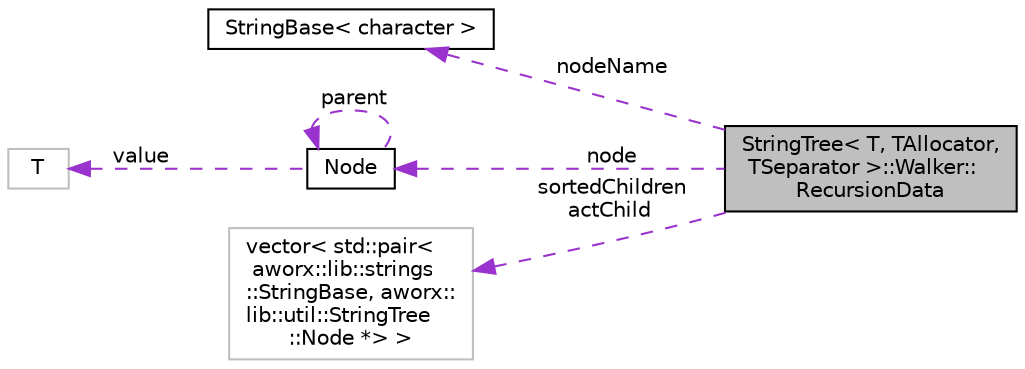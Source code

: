 digraph "StringTree&lt; T, TAllocator, TSeparator &gt;::Walker::RecursionData"
{
  edge [fontname="Helvetica",fontsize="10",labelfontname="Helvetica",labelfontsize="10"];
  node [fontname="Helvetica",fontsize="10",shape=record];
  rankdir="LR";
  Node1 [label="StringTree\< T, TAllocator,\l TSeparator \>::Walker::\lRecursionData",height=0.2,width=0.4,color="black", fillcolor="grey75", style="filled", fontcolor="black"];
  Node2 -> Node1 [dir="back",color="darkorchid3",fontsize="10",style="dashed",label=" nodeName" ,fontname="Helvetica"];
  Node2 [label="StringBase\< character \>",height=0.2,width=0.4,color="black", fillcolor="white", style="filled",URL="$classaworx_1_1lib_1_1strings_1_1StringBase.html"];
  Node3 -> Node1 [dir="back",color="darkorchid3",fontsize="10",style="dashed",label=" node" ,fontname="Helvetica"];
  Node3 [label="Node",height=0.2,width=0.4,color="black", fillcolor="white", style="filled",URL="$classaworx_1_1lib_1_1util_1_1StringTree_1_1Node.html"];
  Node3 -> Node3 [dir="back",color="darkorchid3",fontsize="10",style="dashed",label=" parent" ,fontname="Helvetica"];
  Node4 -> Node3 [dir="back",color="darkorchid3",fontsize="10",style="dashed",label=" value" ,fontname="Helvetica"];
  Node4 [label="T",height=0.2,width=0.4,color="grey75", fillcolor="white", style="filled"];
  Node5 -> Node1 [dir="back",color="darkorchid3",fontsize="10",style="dashed",label=" sortedChildren\nactChild" ,fontname="Helvetica"];
  Node5 [label="vector\< std::pair\<\l aworx::lib::strings\l::StringBase, aworx::\llib::util::StringTree\l::Node *\> \>",height=0.2,width=0.4,color="grey75", fillcolor="white", style="filled"];
}

